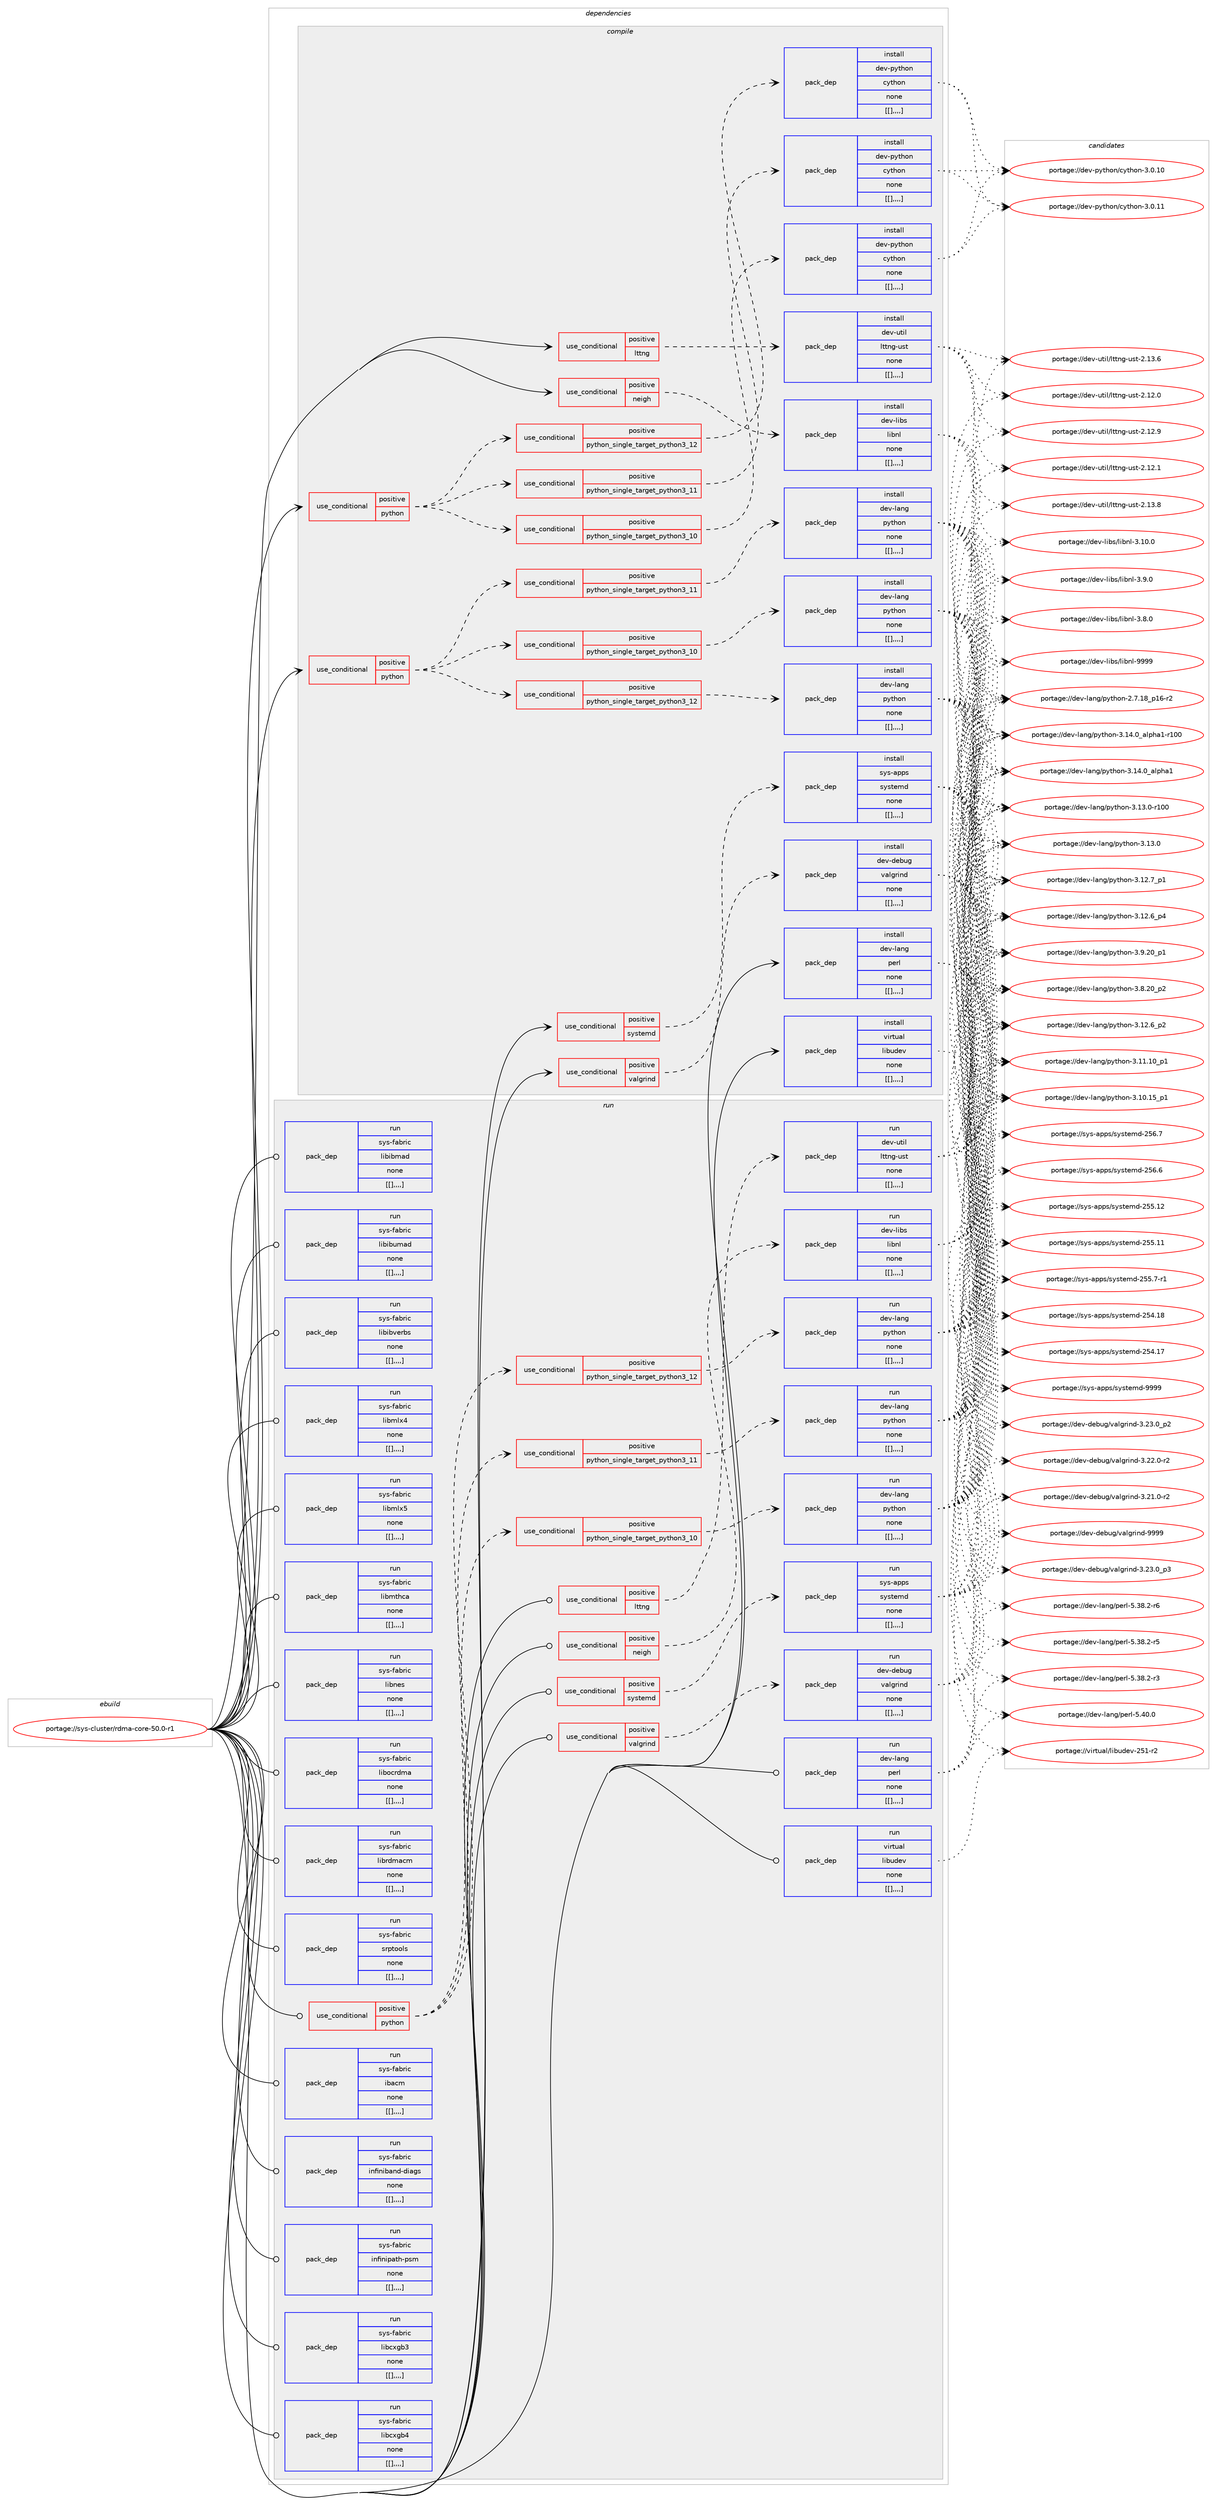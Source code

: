 digraph prolog {

# *************
# Graph options
# *************

newrank=true;
concentrate=true;
compound=true;
graph [rankdir=LR,fontname=Helvetica,fontsize=10,ranksep=1.5];#, ranksep=2.5, nodesep=0.2];
edge  [arrowhead=vee];
node  [fontname=Helvetica,fontsize=10];

# **********
# The ebuild
# **********

subgraph cluster_leftcol {
color=gray;
label=<<i>ebuild</i>>;
id [label="portage://sys-cluster/rdma-core-50.0-r1", color=red, width=4, href="../sys-cluster/rdma-core-50.0-r1.svg"];
}

# ****************
# The dependencies
# ****************

subgraph cluster_midcol {
color=gray;
label=<<i>dependencies</i>>;
subgraph cluster_compile {
fillcolor="#eeeeee";
style=filled;
label=<<i>compile</i>>;
subgraph cond121236 {
dependency454540 [label=<<TABLE BORDER="0" CELLBORDER="1" CELLSPACING="0" CELLPADDING="4"><TR><TD ROWSPAN="3" CELLPADDING="10">use_conditional</TD></TR><TR><TD>positive</TD></TR><TR><TD>lttng</TD></TR></TABLE>>, shape=none, color=red];
subgraph pack330079 {
dependency454557 [label=<<TABLE BORDER="0" CELLBORDER="1" CELLSPACING="0" CELLPADDING="4" WIDTH="220"><TR><TD ROWSPAN="6" CELLPADDING="30">pack_dep</TD></TR><TR><TD WIDTH="110">install</TD></TR><TR><TD>dev-util</TD></TR><TR><TD>lttng-ust</TD></TR><TR><TD>none</TD></TR><TR><TD>[[],,,,]</TD></TR></TABLE>>, shape=none, color=blue];
}
dependency454540:e -> dependency454557:w [weight=20,style="dashed",arrowhead="vee"];
}
id:e -> dependency454540:w [weight=20,style="solid",arrowhead="vee"];
subgraph cond121265 {
dependency454587 [label=<<TABLE BORDER="0" CELLBORDER="1" CELLSPACING="0" CELLPADDING="4"><TR><TD ROWSPAN="3" CELLPADDING="10">use_conditional</TD></TR><TR><TD>positive</TD></TR><TR><TD>neigh</TD></TR></TABLE>>, shape=none, color=red];
subgraph pack330140 {
dependency454637 [label=<<TABLE BORDER="0" CELLBORDER="1" CELLSPACING="0" CELLPADDING="4" WIDTH="220"><TR><TD ROWSPAN="6" CELLPADDING="30">pack_dep</TD></TR><TR><TD WIDTH="110">install</TD></TR><TR><TD>dev-libs</TD></TR><TR><TD>libnl</TD></TR><TR><TD>none</TD></TR><TR><TD>[[],,,,]</TD></TR></TABLE>>, shape=none, color=blue];
}
dependency454587:e -> dependency454637:w [weight=20,style="dashed",arrowhead="vee"];
}
id:e -> dependency454587:w [weight=20,style="solid",arrowhead="vee"];
subgraph cond121287 {
dependency454679 [label=<<TABLE BORDER="0" CELLBORDER="1" CELLSPACING="0" CELLPADDING="4"><TR><TD ROWSPAN="3" CELLPADDING="10">use_conditional</TD></TR><TR><TD>positive</TD></TR><TR><TD>python</TD></TR></TABLE>>, shape=none, color=red];
subgraph cond121288 {
dependency454744 [label=<<TABLE BORDER="0" CELLBORDER="1" CELLSPACING="0" CELLPADDING="4"><TR><TD ROWSPAN="3" CELLPADDING="10">use_conditional</TD></TR><TR><TD>positive</TD></TR><TR><TD>python_single_target_python3_10</TD></TR></TABLE>>, shape=none, color=red];
subgraph pack330231 {
dependency454790 [label=<<TABLE BORDER="0" CELLBORDER="1" CELLSPACING="0" CELLPADDING="4" WIDTH="220"><TR><TD ROWSPAN="6" CELLPADDING="30">pack_dep</TD></TR><TR><TD WIDTH="110">install</TD></TR><TR><TD>dev-lang</TD></TR><TR><TD>python</TD></TR><TR><TD>none</TD></TR><TR><TD>[[],,,,]</TD></TR></TABLE>>, shape=none, color=blue];
}
dependency454744:e -> dependency454790:w [weight=20,style="dashed",arrowhead="vee"];
}
dependency454679:e -> dependency454744:w [weight=20,style="dashed",arrowhead="vee"];
subgraph cond121315 {
dependency454793 [label=<<TABLE BORDER="0" CELLBORDER="1" CELLSPACING="0" CELLPADDING="4"><TR><TD ROWSPAN="3" CELLPADDING="10">use_conditional</TD></TR><TR><TD>positive</TD></TR><TR><TD>python_single_target_python3_11</TD></TR></TABLE>>, shape=none, color=red];
subgraph pack330276 {
dependency454806 [label=<<TABLE BORDER="0" CELLBORDER="1" CELLSPACING="0" CELLPADDING="4" WIDTH="220"><TR><TD ROWSPAN="6" CELLPADDING="30">pack_dep</TD></TR><TR><TD WIDTH="110">install</TD></TR><TR><TD>dev-lang</TD></TR><TR><TD>python</TD></TR><TR><TD>none</TD></TR><TR><TD>[[],,,,]</TD></TR></TABLE>>, shape=none, color=blue];
}
dependency454793:e -> dependency454806:w [weight=20,style="dashed",arrowhead="vee"];
}
dependency454679:e -> dependency454793:w [weight=20,style="dashed",arrowhead="vee"];
subgraph cond121330 {
dependency454831 [label=<<TABLE BORDER="0" CELLBORDER="1" CELLSPACING="0" CELLPADDING="4"><TR><TD ROWSPAN="3" CELLPADDING="10">use_conditional</TD></TR><TR><TD>positive</TD></TR><TR><TD>python_single_target_python3_12</TD></TR></TABLE>>, shape=none, color=red];
subgraph pack330331 {
dependency454908 [label=<<TABLE BORDER="0" CELLBORDER="1" CELLSPACING="0" CELLPADDING="4" WIDTH="220"><TR><TD ROWSPAN="6" CELLPADDING="30">pack_dep</TD></TR><TR><TD WIDTH="110">install</TD></TR><TR><TD>dev-lang</TD></TR><TR><TD>python</TD></TR><TR><TD>none</TD></TR><TR><TD>[[],,,,]</TD></TR></TABLE>>, shape=none, color=blue];
}
dependency454831:e -> dependency454908:w [weight=20,style="dashed",arrowhead="vee"];
}
dependency454679:e -> dependency454831:w [weight=20,style="dashed",arrowhead="vee"];
}
id:e -> dependency454679:w [weight=20,style="solid",arrowhead="vee"];
subgraph cond121368 {
dependency454994 [label=<<TABLE BORDER="0" CELLBORDER="1" CELLSPACING="0" CELLPADDING="4"><TR><TD ROWSPAN="3" CELLPADDING="10">use_conditional</TD></TR><TR><TD>positive</TD></TR><TR><TD>python</TD></TR></TABLE>>, shape=none, color=red];
subgraph cond121384 {
dependency455031 [label=<<TABLE BORDER="0" CELLBORDER="1" CELLSPACING="0" CELLPADDING="4"><TR><TD ROWSPAN="3" CELLPADDING="10">use_conditional</TD></TR><TR><TD>positive</TD></TR><TR><TD>python_single_target_python3_10</TD></TR></TABLE>>, shape=none, color=red];
subgraph pack330459 {
dependency455053 [label=<<TABLE BORDER="0" CELLBORDER="1" CELLSPACING="0" CELLPADDING="4" WIDTH="220"><TR><TD ROWSPAN="6" CELLPADDING="30">pack_dep</TD></TR><TR><TD WIDTH="110">install</TD></TR><TR><TD>dev-python</TD></TR><TR><TD>cython</TD></TR><TR><TD>none</TD></TR><TR><TD>[[],,,,]</TD></TR></TABLE>>, shape=none, color=blue];
}
dependency455031:e -> dependency455053:w [weight=20,style="dashed",arrowhead="vee"];
}
dependency454994:e -> dependency455031:w [weight=20,style="dashed",arrowhead="vee"];
subgraph cond121396 {
dependency455131 [label=<<TABLE BORDER="0" CELLBORDER="1" CELLSPACING="0" CELLPADDING="4"><TR><TD ROWSPAN="3" CELLPADDING="10">use_conditional</TD></TR><TR><TD>positive</TD></TR><TR><TD>python_single_target_python3_11</TD></TR></TABLE>>, shape=none, color=red];
subgraph pack330535 {
dependency455188 [label=<<TABLE BORDER="0" CELLBORDER="1" CELLSPACING="0" CELLPADDING="4" WIDTH="220"><TR><TD ROWSPAN="6" CELLPADDING="30">pack_dep</TD></TR><TR><TD WIDTH="110">install</TD></TR><TR><TD>dev-python</TD></TR><TR><TD>cython</TD></TR><TR><TD>none</TD></TR><TR><TD>[[],,,,]</TD></TR></TABLE>>, shape=none, color=blue];
}
dependency455131:e -> dependency455188:w [weight=20,style="dashed",arrowhead="vee"];
}
dependency454994:e -> dependency455131:w [weight=20,style="dashed",arrowhead="vee"];
subgraph cond121420 {
dependency455208 [label=<<TABLE BORDER="0" CELLBORDER="1" CELLSPACING="0" CELLPADDING="4"><TR><TD ROWSPAN="3" CELLPADDING="10">use_conditional</TD></TR><TR><TD>positive</TD></TR><TR><TD>python_single_target_python3_12</TD></TR></TABLE>>, shape=none, color=red];
subgraph pack330575 {
dependency455256 [label=<<TABLE BORDER="0" CELLBORDER="1" CELLSPACING="0" CELLPADDING="4" WIDTH="220"><TR><TD ROWSPAN="6" CELLPADDING="30">pack_dep</TD></TR><TR><TD WIDTH="110">install</TD></TR><TR><TD>dev-python</TD></TR><TR><TD>cython</TD></TR><TR><TD>none</TD></TR><TR><TD>[[],,,,]</TD></TR></TABLE>>, shape=none, color=blue];
}
dependency455208:e -> dependency455256:w [weight=20,style="dashed",arrowhead="vee"];
}
dependency454994:e -> dependency455208:w [weight=20,style="dashed",arrowhead="vee"];
}
id:e -> dependency454994:w [weight=20,style="solid",arrowhead="vee"];
subgraph cond121440 {
dependency455277 [label=<<TABLE BORDER="0" CELLBORDER="1" CELLSPACING="0" CELLPADDING="4"><TR><TD ROWSPAN="3" CELLPADDING="10">use_conditional</TD></TR><TR><TD>positive</TD></TR><TR><TD>systemd</TD></TR></TABLE>>, shape=none, color=red];
subgraph pack330632 {
dependency455305 [label=<<TABLE BORDER="0" CELLBORDER="1" CELLSPACING="0" CELLPADDING="4" WIDTH="220"><TR><TD ROWSPAN="6" CELLPADDING="30">pack_dep</TD></TR><TR><TD WIDTH="110">install</TD></TR><TR><TD>sys-apps</TD></TR><TR><TD>systemd</TD></TR><TR><TD>none</TD></TR><TR><TD>[[],,,,]</TD></TR></TABLE>>, shape=none, color=blue];
}
dependency455277:e -> dependency455305:w [weight=20,style="dashed",arrowhead="vee"];
}
id:e -> dependency455277:w [weight=20,style="solid",arrowhead="vee"];
subgraph cond121450 {
dependency455340 [label=<<TABLE BORDER="0" CELLBORDER="1" CELLSPACING="0" CELLPADDING="4"><TR><TD ROWSPAN="3" CELLPADDING="10">use_conditional</TD></TR><TR><TD>positive</TD></TR><TR><TD>valgrind</TD></TR></TABLE>>, shape=none, color=red];
subgraph pack330690 {
dependency455372 [label=<<TABLE BORDER="0" CELLBORDER="1" CELLSPACING="0" CELLPADDING="4" WIDTH="220"><TR><TD ROWSPAN="6" CELLPADDING="30">pack_dep</TD></TR><TR><TD WIDTH="110">install</TD></TR><TR><TD>dev-debug</TD></TR><TR><TD>valgrind</TD></TR><TR><TD>none</TD></TR><TR><TD>[[],,,,]</TD></TR></TABLE>>, shape=none, color=blue];
}
dependency455340:e -> dependency455372:w [weight=20,style="dashed",arrowhead="vee"];
}
id:e -> dependency455340:w [weight=20,style="solid",arrowhead="vee"];
subgraph pack330694 {
dependency455406 [label=<<TABLE BORDER="0" CELLBORDER="1" CELLSPACING="0" CELLPADDING="4" WIDTH="220"><TR><TD ROWSPAN="6" CELLPADDING="30">pack_dep</TD></TR><TR><TD WIDTH="110">install</TD></TR><TR><TD>dev-lang</TD></TR><TR><TD>perl</TD></TR><TR><TD>none</TD></TR><TR><TD>[[],,,,]</TD></TR></TABLE>>, shape=none, color=blue];
}
id:e -> dependency455406:w [weight=20,style="solid",arrowhead="vee"];
subgraph pack330741 {
dependency455450 [label=<<TABLE BORDER="0" CELLBORDER="1" CELLSPACING="0" CELLPADDING="4" WIDTH="220"><TR><TD ROWSPAN="6" CELLPADDING="30">pack_dep</TD></TR><TR><TD WIDTH="110">install</TD></TR><TR><TD>virtual</TD></TR><TR><TD>libudev</TD></TR><TR><TD>none</TD></TR><TR><TD>[[],,,,]</TD></TR></TABLE>>, shape=none, color=blue];
}
id:e -> dependency455450:w [weight=20,style="solid",arrowhead="vee"];
}
subgraph cluster_compileandrun {
fillcolor="#eeeeee";
style=filled;
label=<<i>compile and run</i>>;
}
subgraph cluster_run {
fillcolor="#eeeeee";
style=filled;
label=<<i>run</i>>;
subgraph cond121500 {
dependency455488 [label=<<TABLE BORDER="0" CELLBORDER="1" CELLSPACING="0" CELLPADDING="4"><TR><TD ROWSPAN="3" CELLPADDING="10">use_conditional</TD></TR><TR><TD>positive</TD></TR><TR><TD>lttng</TD></TR></TABLE>>, shape=none, color=red];
subgraph pack330772 {
dependency455489 [label=<<TABLE BORDER="0" CELLBORDER="1" CELLSPACING="0" CELLPADDING="4" WIDTH="220"><TR><TD ROWSPAN="6" CELLPADDING="30">pack_dep</TD></TR><TR><TD WIDTH="110">run</TD></TR><TR><TD>dev-util</TD></TR><TR><TD>lttng-ust</TD></TR><TR><TD>none</TD></TR><TR><TD>[[],,,,]</TD></TR></TABLE>>, shape=none, color=blue];
}
dependency455488:e -> dependency455489:w [weight=20,style="dashed",arrowhead="vee"];
}
id:e -> dependency455488:w [weight=20,style="solid",arrowhead="odot"];
subgraph cond121510 {
dependency455512 [label=<<TABLE BORDER="0" CELLBORDER="1" CELLSPACING="0" CELLPADDING="4"><TR><TD ROWSPAN="3" CELLPADDING="10">use_conditional</TD></TR><TR><TD>positive</TD></TR><TR><TD>neigh</TD></TR></TABLE>>, shape=none, color=red];
subgraph pack330807 {
dependency455558 [label=<<TABLE BORDER="0" CELLBORDER="1" CELLSPACING="0" CELLPADDING="4" WIDTH="220"><TR><TD ROWSPAN="6" CELLPADDING="30">pack_dep</TD></TR><TR><TD WIDTH="110">run</TD></TR><TR><TD>dev-libs</TD></TR><TR><TD>libnl</TD></TR><TR><TD>none</TD></TR><TR><TD>[[],,,,]</TD></TR></TABLE>>, shape=none, color=blue];
}
dependency455512:e -> dependency455558:w [weight=20,style="dashed",arrowhead="vee"];
}
id:e -> dependency455512:w [weight=20,style="solid",arrowhead="odot"];
subgraph cond121528 {
dependency455592 [label=<<TABLE BORDER="0" CELLBORDER="1" CELLSPACING="0" CELLPADDING="4"><TR><TD ROWSPAN="3" CELLPADDING="10">use_conditional</TD></TR><TR><TD>positive</TD></TR><TR><TD>python</TD></TR></TABLE>>, shape=none, color=red];
subgraph cond121544 {
dependency455650 [label=<<TABLE BORDER="0" CELLBORDER="1" CELLSPACING="0" CELLPADDING="4"><TR><TD ROWSPAN="3" CELLPADDING="10">use_conditional</TD></TR><TR><TD>positive</TD></TR><TR><TD>python_single_target_python3_10</TD></TR></TABLE>>, shape=none, color=red];
subgraph pack330902 {
dependency455706 [label=<<TABLE BORDER="0" CELLBORDER="1" CELLSPACING="0" CELLPADDING="4" WIDTH="220"><TR><TD ROWSPAN="6" CELLPADDING="30">pack_dep</TD></TR><TR><TD WIDTH="110">run</TD></TR><TR><TD>dev-lang</TD></TR><TR><TD>python</TD></TR><TR><TD>none</TD></TR><TR><TD>[[],,,,]</TD></TR></TABLE>>, shape=none, color=blue];
}
dependency455650:e -> dependency455706:w [weight=20,style="dashed",arrowhead="vee"];
}
dependency455592:e -> dependency455650:w [weight=20,style="dashed",arrowhead="vee"];
subgraph cond121596 {
dependency455820 [label=<<TABLE BORDER="0" CELLBORDER="1" CELLSPACING="0" CELLPADDING="4"><TR><TD ROWSPAN="3" CELLPADDING="10">use_conditional</TD></TR><TR><TD>positive</TD></TR><TR><TD>python_single_target_python3_11</TD></TR></TABLE>>, shape=none, color=red];
subgraph pack331012 {
dependency455859 [label=<<TABLE BORDER="0" CELLBORDER="1" CELLSPACING="0" CELLPADDING="4" WIDTH="220"><TR><TD ROWSPAN="6" CELLPADDING="30">pack_dep</TD></TR><TR><TD WIDTH="110">run</TD></TR><TR><TD>dev-lang</TD></TR><TR><TD>python</TD></TR><TR><TD>none</TD></TR><TR><TD>[[],,,,]</TD></TR></TABLE>>, shape=none, color=blue];
}
dependency455820:e -> dependency455859:w [weight=20,style="dashed",arrowhead="vee"];
}
dependency455592:e -> dependency455820:w [weight=20,style="dashed",arrowhead="vee"];
subgraph cond121638 {
dependency455866 [label=<<TABLE BORDER="0" CELLBORDER="1" CELLSPACING="0" CELLPADDING="4"><TR><TD ROWSPAN="3" CELLPADDING="10">use_conditional</TD></TR><TR><TD>positive</TD></TR><TR><TD>python_single_target_python3_12</TD></TR></TABLE>>, shape=none, color=red];
subgraph pack331015 {
dependency455869 [label=<<TABLE BORDER="0" CELLBORDER="1" CELLSPACING="0" CELLPADDING="4" WIDTH="220"><TR><TD ROWSPAN="6" CELLPADDING="30">pack_dep</TD></TR><TR><TD WIDTH="110">run</TD></TR><TR><TD>dev-lang</TD></TR><TR><TD>python</TD></TR><TR><TD>none</TD></TR><TR><TD>[[],,,,]</TD></TR></TABLE>>, shape=none, color=blue];
}
dependency455866:e -> dependency455869:w [weight=20,style="dashed",arrowhead="vee"];
}
dependency455592:e -> dependency455866:w [weight=20,style="dashed",arrowhead="vee"];
}
id:e -> dependency455592:w [weight=20,style="solid",arrowhead="odot"];
subgraph cond121640 {
dependency455875 [label=<<TABLE BORDER="0" CELLBORDER="1" CELLSPACING="0" CELLPADDING="4"><TR><TD ROWSPAN="3" CELLPADDING="10">use_conditional</TD></TR><TR><TD>positive</TD></TR><TR><TD>systemd</TD></TR></TABLE>>, shape=none, color=red];
subgraph pack331045 {
dependency455954 [label=<<TABLE BORDER="0" CELLBORDER="1" CELLSPACING="0" CELLPADDING="4" WIDTH="220"><TR><TD ROWSPAN="6" CELLPADDING="30">pack_dep</TD></TR><TR><TD WIDTH="110">run</TD></TR><TR><TD>sys-apps</TD></TR><TR><TD>systemd</TD></TR><TR><TD>none</TD></TR><TR><TD>[[],,,,]</TD></TR></TABLE>>, shape=none, color=blue];
}
dependency455875:e -> dependency455954:w [weight=20,style="dashed",arrowhead="vee"];
}
id:e -> dependency455875:w [weight=20,style="solid",arrowhead="odot"];
subgraph cond121667 {
dependency455959 [label=<<TABLE BORDER="0" CELLBORDER="1" CELLSPACING="0" CELLPADDING="4"><TR><TD ROWSPAN="3" CELLPADDING="10">use_conditional</TD></TR><TR><TD>positive</TD></TR><TR><TD>valgrind</TD></TR></TABLE>>, shape=none, color=red];
subgraph pack331097 {
dependency456006 [label=<<TABLE BORDER="0" CELLBORDER="1" CELLSPACING="0" CELLPADDING="4" WIDTH="220"><TR><TD ROWSPAN="6" CELLPADDING="30">pack_dep</TD></TR><TR><TD WIDTH="110">run</TD></TR><TR><TD>dev-debug</TD></TR><TR><TD>valgrind</TD></TR><TR><TD>none</TD></TR><TR><TD>[[],,,,]</TD></TR></TABLE>>, shape=none, color=blue];
}
dependency455959:e -> dependency456006:w [weight=20,style="dashed",arrowhead="vee"];
}
id:e -> dependency455959:w [weight=20,style="solid",arrowhead="odot"];
subgraph pack331153 {
dependency456072 [label=<<TABLE BORDER="0" CELLBORDER="1" CELLSPACING="0" CELLPADDING="4" WIDTH="220"><TR><TD ROWSPAN="6" CELLPADDING="30">pack_dep</TD></TR><TR><TD WIDTH="110">run</TD></TR><TR><TD>dev-lang</TD></TR><TR><TD>perl</TD></TR><TR><TD>none</TD></TR><TR><TD>[[],,,,]</TD></TR></TABLE>>, shape=none, color=blue];
}
id:e -> dependency456072:w [weight=20,style="solid",arrowhead="odot"];
subgraph pack331157 {
dependency456095 [label=<<TABLE BORDER="0" CELLBORDER="1" CELLSPACING="0" CELLPADDING="4" WIDTH="220"><TR><TD ROWSPAN="6" CELLPADDING="30">pack_dep</TD></TR><TR><TD WIDTH="110">run</TD></TR><TR><TD>virtual</TD></TR><TR><TD>libudev</TD></TR><TR><TD>none</TD></TR><TR><TD>[[],,,,]</TD></TR></TABLE>>, shape=none, color=blue];
}
id:e -> dependency456095:w [weight=20,style="solid",arrowhead="odot"];
subgraph pack331174 {
dependency456098 [label=<<TABLE BORDER="0" CELLBORDER="1" CELLSPACING="0" CELLPADDING="4" WIDTH="220"><TR><TD ROWSPAN="6" CELLPADDING="30">pack_dep</TD></TR><TR><TD WIDTH="110">run</TD></TR><TR><TD>sys-fabric</TD></TR><TR><TD>ibacm</TD></TR><TR><TD>none</TD></TR><TR><TD>[[],,,,]</TD></TR></TABLE>>, shape=none, color=blue];
}
id:e -> dependency456098:w [weight=20,style="solid",arrowhead="odot"];
subgraph pack331186 {
dependency456142 [label=<<TABLE BORDER="0" CELLBORDER="1" CELLSPACING="0" CELLPADDING="4" WIDTH="220"><TR><TD ROWSPAN="6" CELLPADDING="30">pack_dep</TD></TR><TR><TD WIDTH="110">run</TD></TR><TR><TD>sys-fabric</TD></TR><TR><TD>infiniband-diags</TD></TR><TR><TD>none</TD></TR><TR><TD>[[],,,,]</TD></TR></TABLE>>, shape=none, color=blue];
}
id:e -> dependency456142:w [weight=20,style="solid",arrowhead="odot"];
subgraph pack331193 {
dependency456175 [label=<<TABLE BORDER="0" CELLBORDER="1" CELLSPACING="0" CELLPADDING="4" WIDTH="220"><TR><TD ROWSPAN="6" CELLPADDING="30">pack_dep</TD></TR><TR><TD WIDTH="110">run</TD></TR><TR><TD>sys-fabric</TD></TR><TR><TD>infinipath-psm</TD></TR><TR><TD>none</TD></TR><TR><TD>[[],,,,]</TD></TR></TABLE>>, shape=none, color=blue];
}
id:e -> dependency456175:w [weight=20,style="solid",arrowhead="odot"];
subgraph pack331229 {
dependency456199 [label=<<TABLE BORDER="0" CELLBORDER="1" CELLSPACING="0" CELLPADDING="4" WIDTH="220"><TR><TD ROWSPAN="6" CELLPADDING="30">pack_dep</TD></TR><TR><TD WIDTH="110">run</TD></TR><TR><TD>sys-fabric</TD></TR><TR><TD>libcxgb3</TD></TR><TR><TD>none</TD></TR><TR><TD>[[],,,,]</TD></TR></TABLE>>, shape=none, color=blue];
}
id:e -> dependency456199:w [weight=20,style="solid",arrowhead="odot"];
subgraph pack331247 {
dependency456224 [label=<<TABLE BORDER="0" CELLBORDER="1" CELLSPACING="0" CELLPADDING="4" WIDTH="220"><TR><TD ROWSPAN="6" CELLPADDING="30">pack_dep</TD></TR><TR><TD WIDTH="110">run</TD></TR><TR><TD>sys-fabric</TD></TR><TR><TD>libcxgb4</TD></TR><TR><TD>none</TD></TR><TR><TD>[[],,,,]</TD></TR></TABLE>>, shape=none, color=blue];
}
id:e -> dependency456224:w [weight=20,style="solid",arrowhead="odot"];
subgraph pack331270 {
dependency456284 [label=<<TABLE BORDER="0" CELLBORDER="1" CELLSPACING="0" CELLPADDING="4" WIDTH="220"><TR><TD ROWSPAN="6" CELLPADDING="30">pack_dep</TD></TR><TR><TD WIDTH="110">run</TD></TR><TR><TD>sys-fabric</TD></TR><TR><TD>libibmad</TD></TR><TR><TD>none</TD></TR><TR><TD>[[],,,,]</TD></TR></TABLE>>, shape=none, color=blue];
}
id:e -> dependency456284:w [weight=20,style="solid",arrowhead="odot"];
subgraph pack331285 {
dependency456289 [label=<<TABLE BORDER="0" CELLBORDER="1" CELLSPACING="0" CELLPADDING="4" WIDTH="220"><TR><TD ROWSPAN="6" CELLPADDING="30">pack_dep</TD></TR><TR><TD WIDTH="110">run</TD></TR><TR><TD>sys-fabric</TD></TR><TR><TD>libibumad</TD></TR><TR><TD>none</TD></TR><TR><TD>[[],,,,]</TD></TR></TABLE>>, shape=none, color=blue];
}
id:e -> dependency456289:w [weight=20,style="solid",arrowhead="odot"];
subgraph pack331297 {
dependency456394 [label=<<TABLE BORDER="0" CELLBORDER="1" CELLSPACING="0" CELLPADDING="4" WIDTH="220"><TR><TD ROWSPAN="6" CELLPADDING="30">pack_dep</TD></TR><TR><TD WIDTH="110">run</TD></TR><TR><TD>sys-fabric</TD></TR><TR><TD>libibverbs</TD></TR><TR><TD>none</TD></TR><TR><TD>[[],,,,]</TD></TR></TABLE>>, shape=none, color=blue];
}
id:e -> dependency456394:w [weight=20,style="solid",arrowhead="odot"];
subgraph pack331357 {
dependency456447 [label=<<TABLE BORDER="0" CELLBORDER="1" CELLSPACING="0" CELLPADDING="4" WIDTH="220"><TR><TD ROWSPAN="6" CELLPADDING="30">pack_dep</TD></TR><TR><TD WIDTH="110">run</TD></TR><TR><TD>sys-fabric</TD></TR><TR><TD>libmlx4</TD></TR><TR><TD>none</TD></TR><TR><TD>[[],,,,]</TD></TR></TABLE>>, shape=none, color=blue];
}
id:e -> dependency456447:w [weight=20,style="solid",arrowhead="odot"];
subgraph pack331409 {
dependency456533 [label=<<TABLE BORDER="0" CELLBORDER="1" CELLSPACING="0" CELLPADDING="4" WIDTH="220"><TR><TD ROWSPAN="6" CELLPADDING="30">pack_dep</TD></TR><TR><TD WIDTH="110">run</TD></TR><TR><TD>sys-fabric</TD></TR><TR><TD>libmlx5</TD></TR><TR><TD>none</TD></TR><TR><TD>[[],,,,]</TD></TR></TABLE>>, shape=none, color=blue];
}
id:e -> dependency456533:w [weight=20,style="solid",arrowhead="odot"];
subgraph pack331435 {
dependency456666 [label=<<TABLE BORDER="0" CELLBORDER="1" CELLSPACING="0" CELLPADDING="4" WIDTH="220"><TR><TD ROWSPAN="6" CELLPADDING="30">pack_dep</TD></TR><TR><TD WIDTH="110">run</TD></TR><TR><TD>sys-fabric</TD></TR><TR><TD>libmthca</TD></TR><TR><TD>none</TD></TR><TR><TD>[[],,,,]</TD></TR></TABLE>>, shape=none, color=blue];
}
id:e -> dependency456666:w [weight=20,style="solid",arrowhead="odot"];
subgraph pack331505 {
dependency456694 [label=<<TABLE BORDER="0" CELLBORDER="1" CELLSPACING="0" CELLPADDING="4" WIDTH="220"><TR><TD ROWSPAN="6" CELLPADDING="30">pack_dep</TD></TR><TR><TD WIDTH="110">run</TD></TR><TR><TD>sys-fabric</TD></TR><TR><TD>libnes</TD></TR><TR><TD>none</TD></TR><TR><TD>[[],,,,]</TD></TR></TABLE>>, shape=none, color=blue];
}
id:e -> dependency456694:w [weight=20,style="solid",arrowhead="odot"];
subgraph pack331521 {
dependency456717 [label=<<TABLE BORDER="0" CELLBORDER="1" CELLSPACING="0" CELLPADDING="4" WIDTH="220"><TR><TD ROWSPAN="6" CELLPADDING="30">pack_dep</TD></TR><TR><TD WIDTH="110">run</TD></TR><TR><TD>sys-fabric</TD></TR><TR><TD>libocrdma</TD></TR><TR><TD>none</TD></TR><TR><TD>[[],,,,]</TD></TR></TABLE>>, shape=none, color=blue];
}
id:e -> dependency456717:w [weight=20,style="solid",arrowhead="odot"];
subgraph pack331543 {
dependency456723 [label=<<TABLE BORDER="0" CELLBORDER="1" CELLSPACING="0" CELLPADDING="4" WIDTH="220"><TR><TD ROWSPAN="6" CELLPADDING="30">pack_dep</TD></TR><TR><TD WIDTH="110">run</TD></TR><TR><TD>sys-fabric</TD></TR><TR><TD>librdmacm</TD></TR><TR><TD>none</TD></TR><TR><TD>[[],,,,]</TD></TR></TABLE>>, shape=none, color=blue];
}
id:e -> dependency456723:w [weight=20,style="solid",arrowhead="odot"];
subgraph pack331576 {
dependency456771 [label=<<TABLE BORDER="0" CELLBORDER="1" CELLSPACING="0" CELLPADDING="4" WIDTH="220"><TR><TD ROWSPAN="6" CELLPADDING="30">pack_dep</TD></TR><TR><TD WIDTH="110">run</TD></TR><TR><TD>sys-fabric</TD></TR><TR><TD>srptools</TD></TR><TR><TD>none</TD></TR><TR><TD>[[],,,,]</TD></TR></TABLE>>, shape=none, color=blue];
}
id:e -> dependency456771:w [weight=20,style="solid",arrowhead="odot"];
}
}

# **************
# The candidates
# **************

subgraph cluster_choices {
rank=same;
color=gray;
label=<<i>candidates</i>>;

subgraph choice330641 {
color=black;
nodesep=1;
choice10010111845117116105108471081161161101034511711511645504649514656 [label="portage://dev-util/lttng-ust-2.13.8", color=red, width=4,href="../dev-util/lttng-ust-2.13.8.svg"];
choice10010111845117116105108471081161161101034511711511645504649514654 [label="portage://dev-util/lttng-ust-2.13.6", color=red, width=4,href="../dev-util/lttng-ust-2.13.6.svg"];
choice10010111845117116105108471081161161101034511711511645504649504657 [label="portage://dev-util/lttng-ust-2.12.9", color=red, width=4,href="../dev-util/lttng-ust-2.12.9.svg"];
choice10010111845117116105108471081161161101034511711511645504649504649 [label="portage://dev-util/lttng-ust-2.12.1", color=red, width=4,href="../dev-util/lttng-ust-2.12.1.svg"];
choice10010111845117116105108471081161161101034511711511645504649504648 [label="portage://dev-util/lttng-ust-2.12.0", color=red, width=4,href="../dev-util/lttng-ust-2.12.0.svg"];
dependency454557:e -> choice10010111845117116105108471081161161101034511711511645504649514656:w [style=dotted,weight="100"];
dependency454557:e -> choice10010111845117116105108471081161161101034511711511645504649514654:w [style=dotted,weight="100"];
dependency454557:e -> choice10010111845117116105108471081161161101034511711511645504649504657:w [style=dotted,weight="100"];
dependency454557:e -> choice10010111845117116105108471081161161101034511711511645504649504649:w [style=dotted,weight="100"];
dependency454557:e -> choice10010111845117116105108471081161161101034511711511645504649504648:w [style=dotted,weight="100"];
}
subgraph choice330647 {
color=black;
nodesep=1;
choice100101118451081059811547108105981101084557575757 [label="portage://dev-libs/libnl-9999", color=red, width=4,href="../dev-libs/libnl-9999.svg"];
choice1001011184510810598115471081059811010845514649484648 [label="portage://dev-libs/libnl-3.10.0", color=red, width=4,href="../dev-libs/libnl-3.10.0.svg"];
choice10010111845108105981154710810598110108455146574648 [label="portage://dev-libs/libnl-3.9.0", color=red, width=4,href="../dev-libs/libnl-3.9.0.svg"];
choice10010111845108105981154710810598110108455146564648 [label="portage://dev-libs/libnl-3.8.0", color=red, width=4,href="../dev-libs/libnl-3.8.0.svg"];
dependency454637:e -> choice100101118451081059811547108105981101084557575757:w [style=dotted,weight="100"];
dependency454637:e -> choice1001011184510810598115471081059811010845514649484648:w [style=dotted,weight="100"];
dependency454637:e -> choice10010111845108105981154710810598110108455146574648:w [style=dotted,weight="100"];
dependency454637:e -> choice10010111845108105981154710810598110108455146564648:w [style=dotted,weight="100"];
}
subgraph choice330650 {
color=black;
nodesep=1;
choice100101118451089711010347112121116104111110455146495246489597108112104974945114494848 [label="portage://dev-lang/python-3.14.0_alpha1-r100", color=red, width=4,href="../dev-lang/python-3.14.0_alpha1-r100.svg"];
choice1001011184510897110103471121211161041111104551464952464895971081121049749 [label="portage://dev-lang/python-3.14.0_alpha1", color=red, width=4,href="../dev-lang/python-3.14.0_alpha1.svg"];
choice1001011184510897110103471121211161041111104551464951464845114494848 [label="portage://dev-lang/python-3.13.0-r100", color=red, width=4,href="../dev-lang/python-3.13.0-r100.svg"];
choice10010111845108971101034711212111610411111045514649514648 [label="portage://dev-lang/python-3.13.0", color=red, width=4,href="../dev-lang/python-3.13.0.svg"];
choice100101118451089711010347112121116104111110455146495046559511249 [label="portage://dev-lang/python-3.12.7_p1", color=red, width=4,href="../dev-lang/python-3.12.7_p1.svg"];
choice100101118451089711010347112121116104111110455146495046549511252 [label="portage://dev-lang/python-3.12.6_p4", color=red, width=4,href="../dev-lang/python-3.12.6_p4.svg"];
choice100101118451089711010347112121116104111110455146495046549511250 [label="portage://dev-lang/python-3.12.6_p2", color=red, width=4,href="../dev-lang/python-3.12.6_p2.svg"];
choice10010111845108971101034711212111610411111045514649494649489511249 [label="portage://dev-lang/python-3.11.10_p1", color=red, width=4,href="../dev-lang/python-3.11.10_p1.svg"];
choice10010111845108971101034711212111610411111045514649484649539511249 [label="portage://dev-lang/python-3.10.15_p1", color=red, width=4,href="../dev-lang/python-3.10.15_p1.svg"];
choice100101118451089711010347112121116104111110455146574650489511249 [label="portage://dev-lang/python-3.9.20_p1", color=red, width=4,href="../dev-lang/python-3.9.20_p1.svg"];
choice100101118451089711010347112121116104111110455146564650489511250 [label="portage://dev-lang/python-3.8.20_p2", color=red, width=4,href="../dev-lang/python-3.8.20_p2.svg"];
choice100101118451089711010347112121116104111110455046554649569511249544511450 [label="portage://dev-lang/python-2.7.18_p16-r2", color=red, width=4,href="../dev-lang/python-2.7.18_p16-r2.svg"];
dependency454790:e -> choice100101118451089711010347112121116104111110455146495246489597108112104974945114494848:w [style=dotted,weight="100"];
dependency454790:e -> choice1001011184510897110103471121211161041111104551464952464895971081121049749:w [style=dotted,weight="100"];
dependency454790:e -> choice1001011184510897110103471121211161041111104551464951464845114494848:w [style=dotted,weight="100"];
dependency454790:e -> choice10010111845108971101034711212111610411111045514649514648:w [style=dotted,weight="100"];
dependency454790:e -> choice100101118451089711010347112121116104111110455146495046559511249:w [style=dotted,weight="100"];
dependency454790:e -> choice100101118451089711010347112121116104111110455146495046549511252:w [style=dotted,weight="100"];
dependency454790:e -> choice100101118451089711010347112121116104111110455146495046549511250:w [style=dotted,weight="100"];
dependency454790:e -> choice10010111845108971101034711212111610411111045514649494649489511249:w [style=dotted,weight="100"];
dependency454790:e -> choice10010111845108971101034711212111610411111045514649484649539511249:w [style=dotted,weight="100"];
dependency454790:e -> choice100101118451089711010347112121116104111110455146574650489511249:w [style=dotted,weight="100"];
dependency454790:e -> choice100101118451089711010347112121116104111110455146564650489511250:w [style=dotted,weight="100"];
dependency454790:e -> choice100101118451089711010347112121116104111110455046554649569511249544511450:w [style=dotted,weight="100"];
}
subgraph choice330654 {
color=black;
nodesep=1;
choice100101118451089711010347112121116104111110455146495246489597108112104974945114494848 [label="portage://dev-lang/python-3.14.0_alpha1-r100", color=red, width=4,href="../dev-lang/python-3.14.0_alpha1-r100.svg"];
choice1001011184510897110103471121211161041111104551464952464895971081121049749 [label="portage://dev-lang/python-3.14.0_alpha1", color=red, width=4,href="../dev-lang/python-3.14.0_alpha1.svg"];
choice1001011184510897110103471121211161041111104551464951464845114494848 [label="portage://dev-lang/python-3.13.0-r100", color=red, width=4,href="../dev-lang/python-3.13.0-r100.svg"];
choice10010111845108971101034711212111610411111045514649514648 [label="portage://dev-lang/python-3.13.0", color=red, width=4,href="../dev-lang/python-3.13.0.svg"];
choice100101118451089711010347112121116104111110455146495046559511249 [label="portage://dev-lang/python-3.12.7_p1", color=red, width=4,href="../dev-lang/python-3.12.7_p1.svg"];
choice100101118451089711010347112121116104111110455146495046549511252 [label="portage://dev-lang/python-3.12.6_p4", color=red, width=4,href="../dev-lang/python-3.12.6_p4.svg"];
choice100101118451089711010347112121116104111110455146495046549511250 [label="portage://dev-lang/python-3.12.6_p2", color=red, width=4,href="../dev-lang/python-3.12.6_p2.svg"];
choice10010111845108971101034711212111610411111045514649494649489511249 [label="portage://dev-lang/python-3.11.10_p1", color=red, width=4,href="../dev-lang/python-3.11.10_p1.svg"];
choice10010111845108971101034711212111610411111045514649484649539511249 [label="portage://dev-lang/python-3.10.15_p1", color=red, width=4,href="../dev-lang/python-3.10.15_p1.svg"];
choice100101118451089711010347112121116104111110455146574650489511249 [label="portage://dev-lang/python-3.9.20_p1", color=red, width=4,href="../dev-lang/python-3.9.20_p1.svg"];
choice100101118451089711010347112121116104111110455146564650489511250 [label="portage://dev-lang/python-3.8.20_p2", color=red, width=4,href="../dev-lang/python-3.8.20_p2.svg"];
choice100101118451089711010347112121116104111110455046554649569511249544511450 [label="portage://dev-lang/python-2.7.18_p16-r2", color=red, width=4,href="../dev-lang/python-2.7.18_p16-r2.svg"];
dependency454806:e -> choice100101118451089711010347112121116104111110455146495246489597108112104974945114494848:w [style=dotted,weight="100"];
dependency454806:e -> choice1001011184510897110103471121211161041111104551464952464895971081121049749:w [style=dotted,weight="100"];
dependency454806:e -> choice1001011184510897110103471121211161041111104551464951464845114494848:w [style=dotted,weight="100"];
dependency454806:e -> choice10010111845108971101034711212111610411111045514649514648:w [style=dotted,weight="100"];
dependency454806:e -> choice100101118451089711010347112121116104111110455146495046559511249:w [style=dotted,weight="100"];
dependency454806:e -> choice100101118451089711010347112121116104111110455146495046549511252:w [style=dotted,weight="100"];
dependency454806:e -> choice100101118451089711010347112121116104111110455146495046549511250:w [style=dotted,weight="100"];
dependency454806:e -> choice10010111845108971101034711212111610411111045514649494649489511249:w [style=dotted,weight="100"];
dependency454806:e -> choice10010111845108971101034711212111610411111045514649484649539511249:w [style=dotted,weight="100"];
dependency454806:e -> choice100101118451089711010347112121116104111110455146574650489511249:w [style=dotted,weight="100"];
dependency454806:e -> choice100101118451089711010347112121116104111110455146564650489511250:w [style=dotted,weight="100"];
dependency454806:e -> choice100101118451089711010347112121116104111110455046554649569511249544511450:w [style=dotted,weight="100"];
}
subgraph choice330658 {
color=black;
nodesep=1;
choice100101118451089711010347112121116104111110455146495246489597108112104974945114494848 [label="portage://dev-lang/python-3.14.0_alpha1-r100", color=red, width=4,href="../dev-lang/python-3.14.0_alpha1-r100.svg"];
choice1001011184510897110103471121211161041111104551464952464895971081121049749 [label="portage://dev-lang/python-3.14.0_alpha1", color=red, width=4,href="../dev-lang/python-3.14.0_alpha1.svg"];
choice1001011184510897110103471121211161041111104551464951464845114494848 [label="portage://dev-lang/python-3.13.0-r100", color=red, width=4,href="../dev-lang/python-3.13.0-r100.svg"];
choice10010111845108971101034711212111610411111045514649514648 [label="portage://dev-lang/python-3.13.0", color=red, width=4,href="../dev-lang/python-3.13.0.svg"];
choice100101118451089711010347112121116104111110455146495046559511249 [label="portage://dev-lang/python-3.12.7_p1", color=red, width=4,href="../dev-lang/python-3.12.7_p1.svg"];
choice100101118451089711010347112121116104111110455146495046549511252 [label="portage://dev-lang/python-3.12.6_p4", color=red, width=4,href="../dev-lang/python-3.12.6_p4.svg"];
choice100101118451089711010347112121116104111110455146495046549511250 [label="portage://dev-lang/python-3.12.6_p2", color=red, width=4,href="../dev-lang/python-3.12.6_p2.svg"];
choice10010111845108971101034711212111610411111045514649494649489511249 [label="portage://dev-lang/python-3.11.10_p1", color=red, width=4,href="../dev-lang/python-3.11.10_p1.svg"];
choice10010111845108971101034711212111610411111045514649484649539511249 [label="portage://dev-lang/python-3.10.15_p1", color=red, width=4,href="../dev-lang/python-3.10.15_p1.svg"];
choice100101118451089711010347112121116104111110455146574650489511249 [label="portage://dev-lang/python-3.9.20_p1", color=red, width=4,href="../dev-lang/python-3.9.20_p1.svg"];
choice100101118451089711010347112121116104111110455146564650489511250 [label="portage://dev-lang/python-3.8.20_p2", color=red, width=4,href="../dev-lang/python-3.8.20_p2.svg"];
choice100101118451089711010347112121116104111110455046554649569511249544511450 [label="portage://dev-lang/python-2.7.18_p16-r2", color=red, width=4,href="../dev-lang/python-2.7.18_p16-r2.svg"];
dependency454908:e -> choice100101118451089711010347112121116104111110455146495246489597108112104974945114494848:w [style=dotted,weight="100"];
dependency454908:e -> choice1001011184510897110103471121211161041111104551464952464895971081121049749:w [style=dotted,weight="100"];
dependency454908:e -> choice1001011184510897110103471121211161041111104551464951464845114494848:w [style=dotted,weight="100"];
dependency454908:e -> choice10010111845108971101034711212111610411111045514649514648:w [style=dotted,weight="100"];
dependency454908:e -> choice100101118451089711010347112121116104111110455146495046559511249:w [style=dotted,weight="100"];
dependency454908:e -> choice100101118451089711010347112121116104111110455146495046549511252:w [style=dotted,weight="100"];
dependency454908:e -> choice100101118451089711010347112121116104111110455146495046549511250:w [style=dotted,weight="100"];
dependency454908:e -> choice10010111845108971101034711212111610411111045514649494649489511249:w [style=dotted,weight="100"];
dependency454908:e -> choice10010111845108971101034711212111610411111045514649484649539511249:w [style=dotted,weight="100"];
dependency454908:e -> choice100101118451089711010347112121116104111110455146574650489511249:w [style=dotted,weight="100"];
dependency454908:e -> choice100101118451089711010347112121116104111110455146564650489511250:w [style=dotted,weight="100"];
dependency454908:e -> choice100101118451089711010347112121116104111110455046554649569511249544511450:w [style=dotted,weight="100"];
}
subgraph choice330668 {
color=black;
nodesep=1;
choice10010111845112121116104111110479912111610411111045514648464949 [label="portage://dev-python/cython-3.0.11", color=red, width=4,href="../dev-python/cython-3.0.11.svg"];
choice10010111845112121116104111110479912111610411111045514648464948 [label="portage://dev-python/cython-3.0.10", color=red, width=4,href="../dev-python/cython-3.0.10.svg"];
dependency455053:e -> choice10010111845112121116104111110479912111610411111045514648464949:w [style=dotted,weight="100"];
dependency455053:e -> choice10010111845112121116104111110479912111610411111045514648464948:w [style=dotted,weight="100"];
}
subgraph choice330669 {
color=black;
nodesep=1;
choice10010111845112121116104111110479912111610411111045514648464949 [label="portage://dev-python/cython-3.0.11", color=red, width=4,href="../dev-python/cython-3.0.11.svg"];
choice10010111845112121116104111110479912111610411111045514648464948 [label="portage://dev-python/cython-3.0.10", color=red, width=4,href="../dev-python/cython-3.0.10.svg"];
dependency455188:e -> choice10010111845112121116104111110479912111610411111045514648464949:w [style=dotted,weight="100"];
dependency455188:e -> choice10010111845112121116104111110479912111610411111045514648464948:w [style=dotted,weight="100"];
}
subgraph choice330670 {
color=black;
nodesep=1;
choice10010111845112121116104111110479912111610411111045514648464949 [label="portage://dev-python/cython-3.0.11", color=red, width=4,href="../dev-python/cython-3.0.11.svg"];
choice10010111845112121116104111110479912111610411111045514648464948 [label="portage://dev-python/cython-3.0.10", color=red, width=4,href="../dev-python/cython-3.0.10.svg"];
dependency455256:e -> choice10010111845112121116104111110479912111610411111045514648464949:w [style=dotted,weight="100"];
dependency455256:e -> choice10010111845112121116104111110479912111610411111045514648464948:w [style=dotted,weight="100"];
}
subgraph choice330672 {
color=black;
nodesep=1;
choice1151211154597112112115471151211151161011091004557575757 [label="portage://sys-apps/systemd-9999", color=red, width=4,href="../sys-apps/systemd-9999.svg"];
choice115121115459711211211547115121115116101109100455053544655 [label="portage://sys-apps/systemd-256.7", color=red, width=4,href="../sys-apps/systemd-256.7.svg"];
choice115121115459711211211547115121115116101109100455053544654 [label="portage://sys-apps/systemd-256.6", color=red, width=4,href="../sys-apps/systemd-256.6.svg"];
choice11512111545971121121154711512111511610110910045505353464950 [label="portage://sys-apps/systemd-255.12", color=red, width=4,href="../sys-apps/systemd-255.12.svg"];
choice11512111545971121121154711512111511610110910045505353464949 [label="portage://sys-apps/systemd-255.11", color=red, width=4,href="../sys-apps/systemd-255.11.svg"];
choice1151211154597112112115471151211151161011091004550535346554511449 [label="portage://sys-apps/systemd-255.7-r1", color=red, width=4,href="../sys-apps/systemd-255.7-r1.svg"];
choice11512111545971121121154711512111511610110910045505352464956 [label="portage://sys-apps/systemd-254.18", color=red, width=4,href="../sys-apps/systemd-254.18.svg"];
choice11512111545971121121154711512111511610110910045505352464955 [label="portage://sys-apps/systemd-254.17", color=red, width=4,href="../sys-apps/systemd-254.17.svg"];
dependency455305:e -> choice1151211154597112112115471151211151161011091004557575757:w [style=dotted,weight="100"];
dependency455305:e -> choice115121115459711211211547115121115116101109100455053544655:w [style=dotted,weight="100"];
dependency455305:e -> choice115121115459711211211547115121115116101109100455053544654:w [style=dotted,weight="100"];
dependency455305:e -> choice11512111545971121121154711512111511610110910045505353464950:w [style=dotted,weight="100"];
dependency455305:e -> choice11512111545971121121154711512111511610110910045505353464949:w [style=dotted,weight="100"];
dependency455305:e -> choice1151211154597112112115471151211151161011091004550535346554511449:w [style=dotted,weight="100"];
dependency455305:e -> choice11512111545971121121154711512111511610110910045505352464956:w [style=dotted,weight="100"];
dependency455305:e -> choice11512111545971121121154711512111511610110910045505352464955:w [style=dotted,weight="100"];
}
subgraph choice330677 {
color=black;
nodesep=1;
choice100101118451001019811710347118971081031141051101004557575757 [label="portage://dev-debug/valgrind-9999", color=red, width=4,href="../dev-debug/valgrind-9999.svg"];
choice10010111845100101981171034711897108103114105110100455146505146489511251 [label="portage://dev-debug/valgrind-3.23.0_p3", color=red, width=4,href="../dev-debug/valgrind-3.23.0_p3.svg"];
choice10010111845100101981171034711897108103114105110100455146505146489511250 [label="portage://dev-debug/valgrind-3.23.0_p2", color=red, width=4,href="../dev-debug/valgrind-3.23.0_p2.svg"];
choice10010111845100101981171034711897108103114105110100455146505046484511450 [label="portage://dev-debug/valgrind-3.22.0-r2", color=red, width=4,href="../dev-debug/valgrind-3.22.0-r2.svg"];
choice10010111845100101981171034711897108103114105110100455146504946484511450 [label="portage://dev-debug/valgrind-3.21.0-r2", color=red, width=4,href="../dev-debug/valgrind-3.21.0-r2.svg"];
dependency455372:e -> choice100101118451001019811710347118971081031141051101004557575757:w [style=dotted,weight="100"];
dependency455372:e -> choice10010111845100101981171034711897108103114105110100455146505146489511251:w [style=dotted,weight="100"];
dependency455372:e -> choice10010111845100101981171034711897108103114105110100455146505146489511250:w [style=dotted,weight="100"];
dependency455372:e -> choice10010111845100101981171034711897108103114105110100455146505046484511450:w [style=dotted,weight="100"];
dependency455372:e -> choice10010111845100101981171034711897108103114105110100455146504946484511450:w [style=dotted,weight="100"];
}
subgraph choice330683 {
color=black;
nodesep=1;
choice10010111845108971101034711210111410845534652484648 [label="portage://dev-lang/perl-5.40.0", color=red, width=4,href="../dev-lang/perl-5.40.0.svg"];
choice100101118451089711010347112101114108455346515646504511454 [label="portage://dev-lang/perl-5.38.2-r6", color=red, width=4,href="../dev-lang/perl-5.38.2-r6.svg"];
choice100101118451089711010347112101114108455346515646504511453 [label="portage://dev-lang/perl-5.38.2-r5", color=red, width=4,href="../dev-lang/perl-5.38.2-r5.svg"];
choice100101118451089711010347112101114108455346515646504511451 [label="portage://dev-lang/perl-5.38.2-r3", color=red, width=4,href="../dev-lang/perl-5.38.2-r3.svg"];
dependency455406:e -> choice10010111845108971101034711210111410845534652484648:w [style=dotted,weight="100"];
dependency455406:e -> choice100101118451089711010347112101114108455346515646504511454:w [style=dotted,weight="100"];
dependency455406:e -> choice100101118451089711010347112101114108455346515646504511453:w [style=dotted,weight="100"];
dependency455406:e -> choice100101118451089711010347112101114108455346515646504511451:w [style=dotted,weight="100"];
}
subgraph choice330688 {
color=black;
nodesep=1;
choice118105114116117971084710810598117100101118455053494511450 [label="portage://virtual/libudev-251-r2", color=red, width=4,href="../virtual/libudev-251-r2.svg"];
dependency455450:e -> choice118105114116117971084710810598117100101118455053494511450:w [style=dotted,weight="100"];
}
subgraph choice330699 {
color=black;
nodesep=1;
choice10010111845117116105108471081161161101034511711511645504649514656 [label="portage://dev-util/lttng-ust-2.13.8", color=red, width=4,href="../dev-util/lttng-ust-2.13.8.svg"];
choice10010111845117116105108471081161161101034511711511645504649514654 [label="portage://dev-util/lttng-ust-2.13.6", color=red, width=4,href="../dev-util/lttng-ust-2.13.6.svg"];
choice10010111845117116105108471081161161101034511711511645504649504657 [label="portage://dev-util/lttng-ust-2.12.9", color=red, width=4,href="../dev-util/lttng-ust-2.12.9.svg"];
choice10010111845117116105108471081161161101034511711511645504649504649 [label="portage://dev-util/lttng-ust-2.12.1", color=red, width=4,href="../dev-util/lttng-ust-2.12.1.svg"];
choice10010111845117116105108471081161161101034511711511645504649504648 [label="portage://dev-util/lttng-ust-2.12.0", color=red, width=4,href="../dev-util/lttng-ust-2.12.0.svg"];
dependency455489:e -> choice10010111845117116105108471081161161101034511711511645504649514656:w [style=dotted,weight="100"];
dependency455489:e -> choice10010111845117116105108471081161161101034511711511645504649514654:w [style=dotted,weight="100"];
dependency455489:e -> choice10010111845117116105108471081161161101034511711511645504649504657:w [style=dotted,weight="100"];
dependency455489:e -> choice10010111845117116105108471081161161101034511711511645504649504649:w [style=dotted,weight="100"];
dependency455489:e -> choice10010111845117116105108471081161161101034511711511645504649504648:w [style=dotted,weight="100"];
}
subgraph choice330701 {
color=black;
nodesep=1;
choice100101118451081059811547108105981101084557575757 [label="portage://dev-libs/libnl-9999", color=red, width=4,href="../dev-libs/libnl-9999.svg"];
choice1001011184510810598115471081059811010845514649484648 [label="portage://dev-libs/libnl-3.10.0", color=red, width=4,href="../dev-libs/libnl-3.10.0.svg"];
choice10010111845108105981154710810598110108455146574648 [label="portage://dev-libs/libnl-3.9.0", color=red, width=4,href="../dev-libs/libnl-3.9.0.svg"];
choice10010111845108105981154710810598110108455146564648 [label="portage://dev-libs/libnl-3.8.0", color=red, width=4,href="../dev-libs/libnl-3.8.0.svg"];
dependency455558:e -> choice100101118451081059811547108105981101084557575757:w [style=dotted,weight="100"];
dependency455558:e -> choice1001011184510810598115471081059811010845514649484648:w [style=dotted,weight="100"];
dependency455558:e -> choice10010111845108105981154710810598110108455146574648:w [style=dotted,weight="100"];
dependency455558:e -> choice10010111845108105981154710810598110108455146564648:w [style=dotted,weight="100"];
}
subgraph choice330709 {
color=black;
nodesep=1;
choice100101118451089711010347112121116104111110455146495246489597108112104974945114494848 [label="portage://dev-lang/python-3.14.0_alpha1-r100", color=red, width=4,href="../dev-lang/python-3.14.0_alpha1-r100.svg"];
choice1001011184510897110103471121211161041111104551464952464895971081121049749 [label="portage://dev-lang/python-3.14.0_alpha1", color=red, width=4,href="../dev-lang/python-3.14.0_alpha1.svg"];
choice1001011184510897110103471121211161041111104551464951464845114494848 [label="portage://dev-lang/python-3.13.0-r100", color=red, width=4,href="../dev-lang/python-3.13.0-r100.svg"];
choice10010111845108971101034711212111610411111045514649514648 [label="portage://dev-lang/python-3.13.0", color=red, width=4,href="../dev-lang/python-3.13.0.svg"];
choice100101118451089711010347112121116104111110455146495046559511249 [label="portage://dev-lang/python-3.12.7_p1", color=red, width=4,href="../dev-lang/python-3.12.7_p1.svg"];
choice100101118451089711010347112121116104111110455146495046549511252 [label="portage://dev-lang/python-3.12.6_p4", color=red, width=4,href="../dev-lang/python-3.12.6_p4.svg"];
choice100101118451089711010347112121116104111110455146495046549511250 [label="portage://dev-lang/python-3.12.6_p2", color=red, width=4,href="../dev-lang/python-3.12.6_p2.svg"];
choice10010111845108971101034711212111610411111045514649494649489511249 [label="portage://dev-lang/python-3.11.10_p1", color=red, width=4,href="../dev-lang/python-3.11.10_p1.svg"];
choice10010111845108971101034711212111610411111045514649484649539511249 [label="portage://dev-lang/python-3.10.15_p1", color=red, width=4,href="../dev-lang/python-3.10.15_p1.svg"];
choice100101118451089711010347112121116104111110455146574650489511249 [label="portage://dev-lang/python-3.9.20_p1", color=red, width=4,href="../dev-lang/python-3.9.20_p1.svg"];
choice100101118451089711010347112121116104111110455146564650489511250 [label="portage://dev-lang/python-3.8.20_p2", color=red, width=4,href="../dev-lang/python-3.8.20_p2.svg"];
choice100101118451089711010347112121116104111110455046554649569511249544511450 [label="portage://dev-lang/python-2.7.18_p16-r2", color=red, width=4,href="../dev-lang/python-2.7.18_p16-r2.svg"];
dependency455706:e -> choice100101118451089711010347112121116104111110455146495246489597108112104974945114494848:w [style=dotted,weight="100"];
dependency455706:e -> choice1001011184510897110103471121211161041111104551464952464895971081121049749:w [style=dotted,weight="100"];
dependency455706:e -> choice1001011184510897110103471121211161041111104551464951464845114494848:w [style=dotted,weight="100"];
dependency455706:e -> choice10010111845108971101034711212111610411111045514649514648:w [style=dotted,weight="100"];
dependency455706:e -> choice100101118451089711010347112121116104111110455146495046559511249:w [style=dotted,weight="100"];
dependency455706:e -> choice100101118451089711010347112121116104111110455146495046549511252:w [style=dotted,weight="100"];
dependency455706:e -> choice100101118451089711010347112121116104111110455146495046549511250:w [style=dotted,weight="100"];
dependency455706:e -> choice10010111845108971101034711212111610411111045514649494649489511249:w [style=dotted,weight="100"];
dependency455706:e -> choice10010111845108971101034711212111610411111045514649484649539511249:w [style=dotted,weight="100"];
dependency455706:e -> choice100101118451089711010347112121116104111110455146574650489511249:w [style=dotted,weight="100"];
dependency455706:e -> choice100101118451089711010347112121116104111110455146564650489511250:w [style=dotted,weight="100"];
dependency455706:e -> choice100101118451089711010347112121116104111110455046554649569511249544511450:w [style=dotted,weight="100"];
}
subgraph choice330721 {
color=black;
nodesep=1;
choice100101118451089711010347112121116104111110455146495246489597108112104974945114494848 [label="portage://dev-lang/python-3.14.0_alpha1-r100", color=red, width=4,href="../dev-lang/python-3.14.0_alpha1-r100.svg"];
choice1001011184510897110103471121211161041111104551464952464895971081121049749 [label="portage://dev-lang/python-3.14.0_alpha1", color=red, width=4,href="../dev-lang/python-3.14.0_alpha1.svg"];
choice1001011184510897110103471121211161041111104551464951464845114494848 [label="portage://dev-lang/python-3.13.0-r100", color=red, width=4,href="../dev-lang/python-3.13.0-r100.svg"];
choice10010111845108971101034711212111610411111045514649514648 [label="portage://dev-lang/python-3.13.0", color=red, width=4,href="../dev-lang/python-3.13.0.svg"];
choice100101118451089711010347112121116104111110455146495046559511249 [label="portage://dev-lang/python-3.12.7_p1", color=red, width=4,href="../dev-lang/python-3.12.7_p1.svg"];
choice100101118451089711010347112121116104111110455146495046549511252 [label="portage://dev-lang/python-3.12.6_p4", color=red, width=4,href="../dev-lang/python-3.12.6_p4.svg"];
choice100101118451089711010347112121116104111110455146495046549511250 [label="portage://dev-lang/python-3.12.6_p2", color=red, width=4,href="../dev-lang/python-3.12.6_p2.svg"];
choice10010111845108971101034711212111610411111045514649494649489511249 [label="portage://dev-lang/python-3.11.10_p1", color=red, width=4,href="../dev-lang/python-3.11.10_p1.svg"];
choice10010111845108971101034711212111610411111045514649484649539511249 [label="portage://dev-lang/python-3.10.15_p1", color=red, width=4,href="../dev-lang/python-3.10.15_p1.svg"];
choice100101118451089711010347112121116104111110455146574650489511249 [label="portage://dev-lang/python-3.9.20_p1", color=red, width=4,href="../dev-lang/python-3.9.20_p1.svg"];
choice100101118451089711010347112121116104111110455146564650489511250 [label="portage://dev-lang/python-3.8.20_p2", color=red, width=4,href="../dev-lang/python-3.8.20_p2.svg"];
choice100101118451089711010347112121116104111110455046554649569511249544511450 [label="portage://dev-lang/python-2.7.18_p16-r2", color=red, width=4,href="../dev-lang/python-2.7.18_p16-r2.svg"];
dependency455859:e -> choice100101118451089711010347112121116104111110455146495246489597108112104974945114494848:w [style=dotted,weight="100"];
dependency455859:e -> choice1001011184510897110103471121211161041111104551464952464895971081121049749:w [style=dotted,weight="100"];
dependency455859:e -> choice1001011184510897110103471121211161041111104551464951464845114494848:w [style=dotted,weight="100"];
dependency455859:e -> choice10010111845108971101034711212111610411111045514649514648:w [style=dotted,weight="100"];
dependency455859:e -> choice100101118451089711010347112121116104111110455146495046559511249:w [style=dotted,weight="100"];
dependency455859:e -> choice100101118451089711010347112121116104111110455146495046549511252:w [style=dotted,weight="100"];
dependency455859:e -> choice100101118451089711010347112121116104111110455146495046549511250:w [style=dotted,weight="100"];
dependency455859:e -> choice10010111845108971101034711212111610411111045514649494649489511249:w [style=dotted,weight="100"];
dependency455859:e -> choice10010111845108971101034711212111610411111045514649484649539511249:w [style=dotted,weight="100"];
dependency455859:e -> choice100101118451089711010347112121116104111110455146574650489511249:w [style=dotted,weight="100"];
dependency455859:e -> choice100101118451089711010347112121116104111110455146564650489511250:w [style=dotted,weight="100"];
dependency455859:e -> choice100101118451089711010347112121116104111110455046554649569511249544511450:w [style=dotted,weight="100"];
}
subgraph choice330731 {
color=black;
nodesep=1;
choice100101118451089711010347112121116104111110455146495246489597108112104974945114494848 [label="portage://dev-lang/python-3.14.0_alpha1-r100", color=red, width=4,href="../dev-lang/python-3.14.0_alpha1-r100.svg"];
choice1001011184510897110103471121211161041111104551464952464895971081121049749 [label="portage://dev-lang/python-3.14.0_alpha1", color=red, width=4,href="../dev-lang/python-3.14.0_alpha1.svg"];
choice1001011184510897110103471121211161041111104551464951464845114494848 [label="portage://dev-lang/python-3.13.0-r100", color=red, width=4,href="../dev-lang/python-3.13.0-r100.svg"];
choice10010111845108971101034711212111610411111045514649514648 [label="portage://dev-lang/python-3.13.0", color=red, width=4,href="../dev-lang/python-3.13.0.svg"];
choice100101118451089711010347112121116104111110455146495046559511249 [label="portage://dev-lang/python-3.12.7_p1", color=red, width=4,href="../dev-lang/python-3.12.7_p1.svg"];
choice100101118451089711010347112121116104111110455146495046549511252 [label="portage://dev-lang/python-3.12.6_p4", color=red, width=4,href="../dev-lang/python-3.12.6_p4.svg"];
choice100101118451089711010347112121116104111110455146495046549511250 [label="portage://dev-lang/python-3.12.6_p2", color=red, width=4,href="../dev-lang/python-3.12.6_p2.svg"];
choice10010111845108971101034711212111610411111045514649494649489511249 [label="portage://dev-lang/python-3.11.10_p1", color=red, width=4,href="../dev-lang/python-3.11.10_p1.svg"];
choice10010111845108971101034711212111610411111045514649484649539511249 [label="portage://dev-lang/python-3.10.15_p1", color=red, width=4,href="../dev-lang/python-3.10.15_p1.svg"];
choice100101118451089711010347112121116104111110455146574650489511249 [label="portage://dev-lang/python-3.9.20_p1", color=red, width=4,href="../dev-lang/python-3.9.20_p1.svg"];
choice100101118451089711010347112121116104111110455146564650489511250 [label="portage://dev-lang/python-3.8.20_p2", color=red, width=4,href="../dev-lang/python-3.8.20_p2.svg"];
choice100101118451089711010347112121116104111110455046554649569511249544511450 [label="portage://dev-lang/python-2.7.18_p16-r2", color=red, width=4,href="../dev-lang/python-2.7.18_p16-r2.svg"];
dependency455869:e -> choice100101118451089711010347112121116104111110455146495246489597108112104974945114494848:w [style=dotted,weight="100"];
dependency455869:e -> choice1001011184510897110103471121211161041111104551464952464895971081121049749:w [style=dotted,weight="100"];
dependency455869:e -> choice1001011184510897110103471121211161041111104551464951464845114494848:w [style=dotted,weight="100"];
dependency455869:e -> choice10010111845108971101034711212111610411111045514649514648:w [style=dotted,weight="100"];
dependency455869:e -> choice100101118451089711010347112121116104111110455146495046559511249:w [style=dotted,weight="100"];
dependency455869:e -> choice100101118451089711010347112121116104111110455146495046549511252:w [style=dotted,weight="100"];
dependency455869:e -> choice100101118451089711010347112121116104111110455146495046549511250:w [style=dotted,weight="100"];
dependency455869:e -> choice10010111845108971101034711212111610411111045514649494649489511249:w [style=dotted,weight="100"];
dependency455869:e -> choice10010111845108971101034711212111610411111045514649484649539511249:w [style=dotted,weight="100"];
dependency455869:e -> choice100101118451089711010347112121116104111110455146574650489511249:w [style=dotted,weight="100"];
dependency455869:e -> choice100101118451089711010347112121116104111110455146564650489511250:w [style=dotted,weight="100"];
dependency455869:e -> choice100101118451089711010347112121116104111110455046554649569511249544511450:w [style=dotted,weight="100"];
}
subgraph choice330738 {
color=black;
nodesep=1;
choice1151211154597112112115471151211151161011091004557575757 [label="portage://sys-apps/systemd-9999", color=red, width=4,href="../sys-apps/systemd-9999.svg"];
choice115121115459711211211547115121115116101109100455053544655 [label="portage://sys-apps/systemd-256.7", color=red, width=4,href="../sys-apps/systemd-256.7.svg"];
choice115121115459711211211547115121115116101109100455053544654 [label="portage://sys-apps/systemd-256.6", color=red, width=4,href="../sys-apps/systemd-256.6.svg"];
choice11512111545971121121154711512111511610110910045505353464950 [label="portage://sys-apps/systemd-255.12", color=red, width=4,href="../sys-apps/systemd-255.12.svg"];
choice11512111545971121121154711512111511610110910045505353464949 [label="portage://sys-apps/systemd-255.11", color=red, width=4,href="../sys-apps/systemd-255.11.svg"];
choice1151211154597112112115471151211151161011091004550535346554511449 [label="portage://sys-apps/systemd-255.7-r1", color=red, width=4,href="../sys-apps/systemd-255.7-r1.svg"];
choice11512111545971121121154711512111511610110910045505352464956 [label="portage://sys-apps/systemd-254.18", color=red, width=4,href="../sys-apps/systemd-254.18.svg"];
choice11512111545971121121154711512111511610110910045505352464955 [label="portage://sys-apps/systemd-254.17", color=red, width=4,href="../sys-apps/systemd-254.17.svg"];
dependency455954:e -> choice1151211154597112112115471151211151161011091004557575757:w [style=dotted,weight="100"];
dependency455954:e -> choice115121115459711211211547115121115116101109100455053544655:w [style=dotted,weight="100"];
dependency455954:e -> choice115121115459711211211547115121115116101109100455053544654:w [style=dotted,weight="100"];
dependency455954:e -> choice11512111545971121121154711512111511610110910045505353464950:w [style=dotted,weight="100"];
dependency455954:e -> choice11512111545971121121154711512111511610110910045505353464949:w [style=dotted,weight="100"];
dependency455954:e -> choice1151211154597112112115471151211151161011091004550535346554511449:w [style=dotted,weight="100"];
dependency455954:e -> choice11512111545971121121154711512111511610110910045505352464956:w [style=dotted,weight="100"];
dependency455954:e -> choice11512111545971121121154711512111511610110910045505352464955:w [style=dotted,weight="100"];
}
subgraph choice330746 {
color=black;
nodesep=1;
choice100101118451001019811710347118971081031141051101004557575757 [label="portage://dev-debug/valgrind-9999", color=red, width=4,href="../dev-debug/valgrind-9999.svg"];
choice10010111845100101981171034711897108103114105110100455146505146489511251 [label="portage://dev-debug/valgrind-3.23.0_p3", color=red, width=4,href="../dev-debug/valgrind-3.23.0_p3.svg"];
choice10010111845100101981171034711897108103114105110100455146505146489511250 [label="portage://dev-debug/valgrind-3.23.0_p2", color=red, width=4,href="../dev-debug/valgrind-3.23.0_p2.svg"];
choice10010111845100101981171034711897108103114105110100455146505046484511450 [label="portage://dev-debug/valgrind-3.22.0-r2", color=red, width=4,href="../dev-debug/valgrind-3.22.0-r2.svg"];
choice10010111845100101981171034711897108103114105110100455146504946484511450 [label="portage://dev-debug/valgrind-3.21.0-r2", color=red, width=4,href="../dev-debug/valgrind-3.21.0-r2.svg"];
dependency456006:e -> choice100101118451001019811710347118971081031141051101004557575757:w [style=dotted,weight="100"];
dependency456006:e -> choice10010111845100101981171034711897108103114105110100455146505146489511251:w [style=dotted,weight="100"];
dependency456006:e -> choice10010111845100101981171034711897108103114105110100455146505146489511250:w [style=dotted,weight="100"];
dependency456006:e -> choice10010111845100101981171034711897108103114105110100455146505046484511450:w [style=dotted,weight="100"];
dependency456006:e -> choice10010111845100101981171034711897108103114105110100455146504946484511450:w [style=dotted,weight="100"];
}
subgraph choice330754 {
color=black;
nodesep=1;
choice10010111845108971101034711210111410845534652484648 [label="portage://dev-lang/perl-5.40.0", color=red, width=4,href="../dev-lang/perl-5.40.0.svg"];
choice100101118451089711010347112101114108455346515646504511454 [label="portage://dev-lang/perl-5.38.2-r6", color=red, width=4,href="../dev-lang/perl-5.38.2-r6.svg"];
choice100101118451089711010347112101114108455346515646504511453 [label="portage://dev-lang/perl-5.38.2-r5", color=red, width=4,href="../dev-lang/perl-5.38.2-r5.svg"];
choice100101118451089711010347112101114108455346515646504511451 [label="portage://dev-lang/perl-5.38.2-r3", color=red, width=4,href="../dev-lang/perl-5.38.2-r3.svg"];
dependency456072:e -> choice10010111845108971101034711210111410845534652484648:w [style=dotted,weight="100"];
dependency456072:e -> choice100101118451089711010347112101114108455346515646504511454:w [style=dotted,weight="100"];
dependency456072:e -> choice100101118451089711010347112101114108455346515646504511453:w [style=dotted,weight="100"];
dependency456072:e -> choice100101118451089711010347112101114108455346515646504511451:w [style=dotted,weight="100"];
}
subgraph choice330755 {
color=black;
nodesep=1;
choice118105114116117971084710810598117100101118455053494511450 [label="portage://virtual/libudev-251-r2", color=red, width=4,href="../virtual/libudev-251-r2.svg"];
dependency456095:e -> choice118105114116117971084710810598117100101118455053494511450:w [style=dotted,weight="100"];
}
subgraph choice330756 {
color=black;
nodesep=1;
}
subgraph choice330798 {
color=black;
nodesep=1;
}
subgraph choice330800 {
color=black;
nodesep=1;
}
subgraph choice330891 {
color=black;
nodesep=1;
}
subgraph choice330934 {
color=black;
nodesep=1;
}
subgraph choice331020 {
color=black;
nodesep=1;
}
subgraph choice331022 {
color=black;
nodesep=1;
}
subgraph choice331023 {
color=black;
nodesep=1;
}
subgraph choice331025 {
color=black;
nodesep=1;
}
subgraph choice331027 {
color=black;
nodesep=1;
}
subgraph choice331028 {
color=black;
nodesep=1;
}
subgraph choice331029 {
color=black;
nodesep=1;
}
subgraph choice331109 {
color=black;
nodesep=1;
}
subgraph choice331112 {
color=black;
nodesep=1;
}
subgraph choice331153 {
color=black;
nodesep=1;
}
}

}
